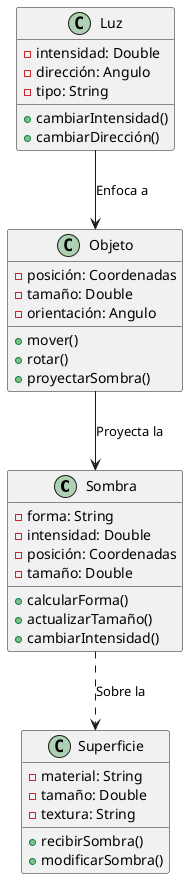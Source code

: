 @startuml

class Sombra {
  - forma: String
  - intensidad: Double
  - posición: Coordenadas
  - tamaño: Double
  + calcularForma()
  + actualizarTamaño()
  + cambiarIntensidad()
}

class Objeto {
  - posición: Coordenadas
  - tamaño: Double
  - orientación: Angulo
  + mover()
  + rotar()
  + proyectarSombra()
}

class Luz {
  - intensidad: Double
  - dirección: Angulo
  - tipo: String
  + cambiarIntensidad()
  + cambiarDirección()
}

class Superficie {
  - material: String
  - tamaño: Double
  - textura: String
  + recibirSombra()
  + modificarSombra()
}

Luz --> Objeto: Enfoca a
Objeto --> Sombra: Proyecta la
Sombra ..> Superficie : Sobre la
@enduml
